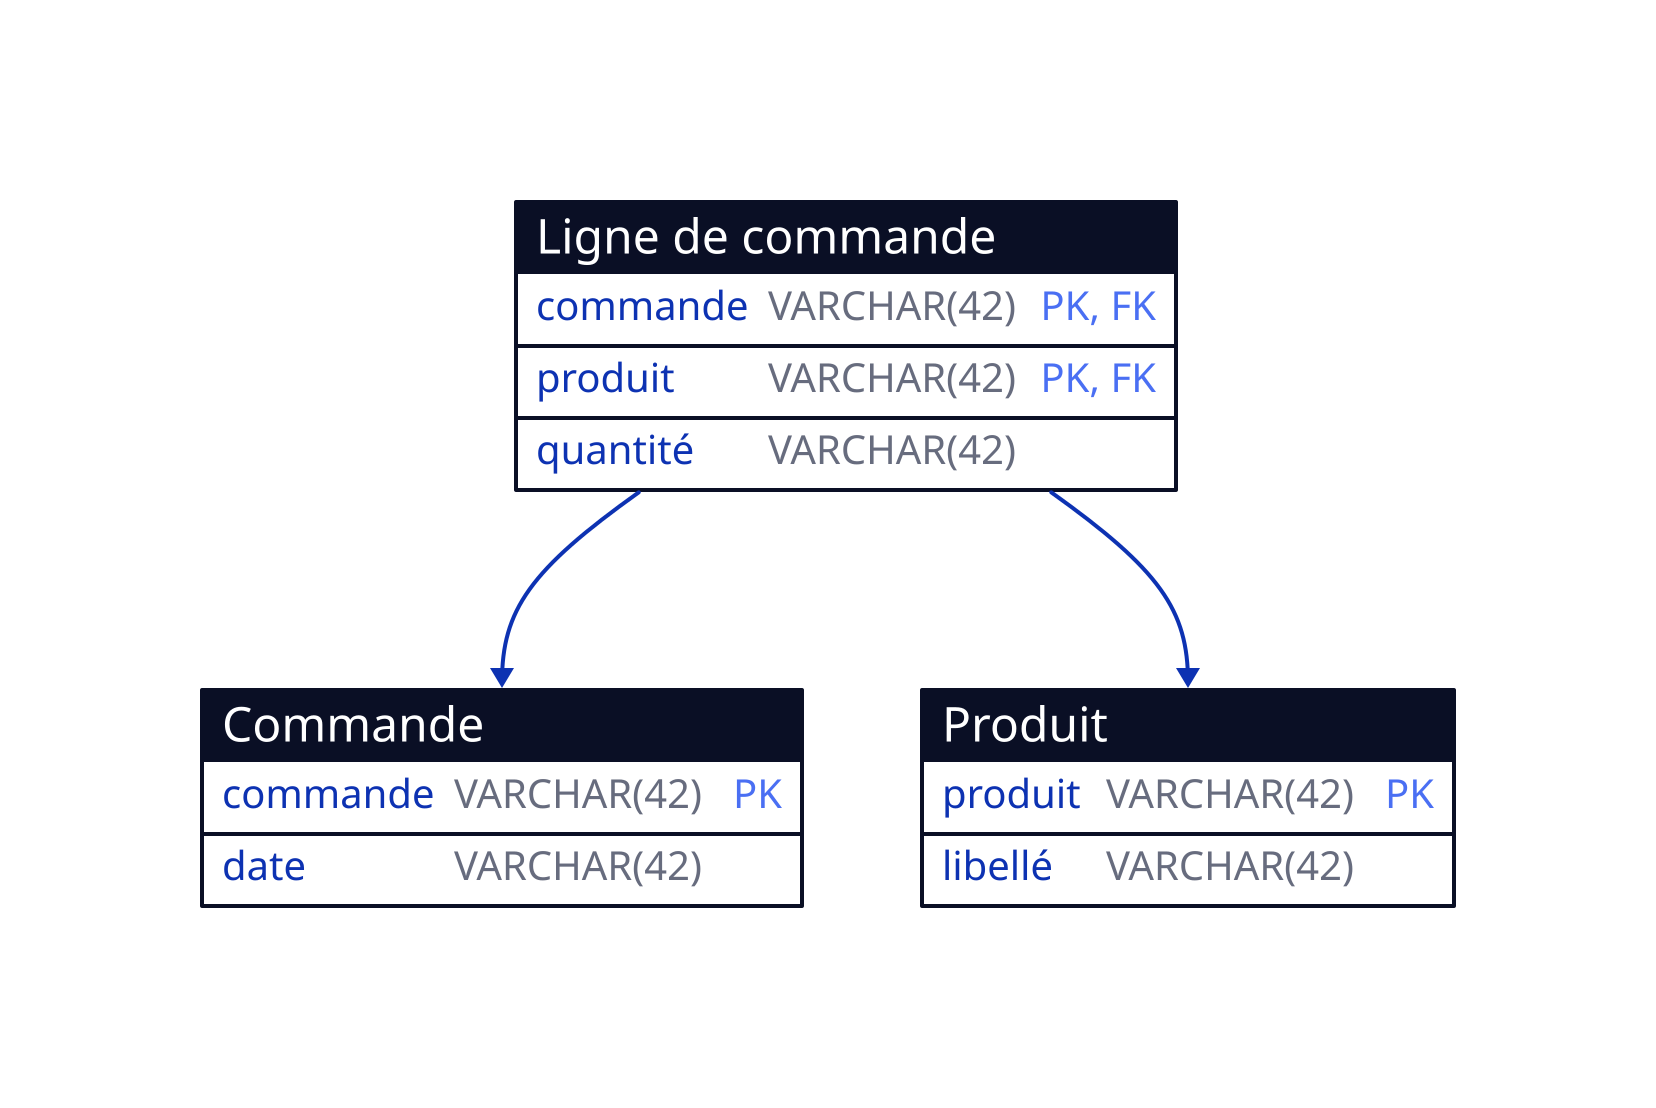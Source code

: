 "Commande": { shape: sql_table
  "commande": VARCHAR(42) {constraint: PK}
  "date":     VARCHAR(42) 
}

"Ligne de commande": { shape: sql_table
  "commande": VARCHAR(42) {constraint: [PK; FK]}
  "produit":  VARCHAR(42) {constraint: [PK; FK]}
  "quantité": VARCHAR(42) 
}

"Produit": { shape: sql_table
  "produit": VARCHAR(42) {constraint: PK}
  "libellé": VARCHAR(42) 
}

"Ligne de commande"."commande" -> "Commande"."commande"
"Ligne de commande"."produit" -> "Produit"."produit"
